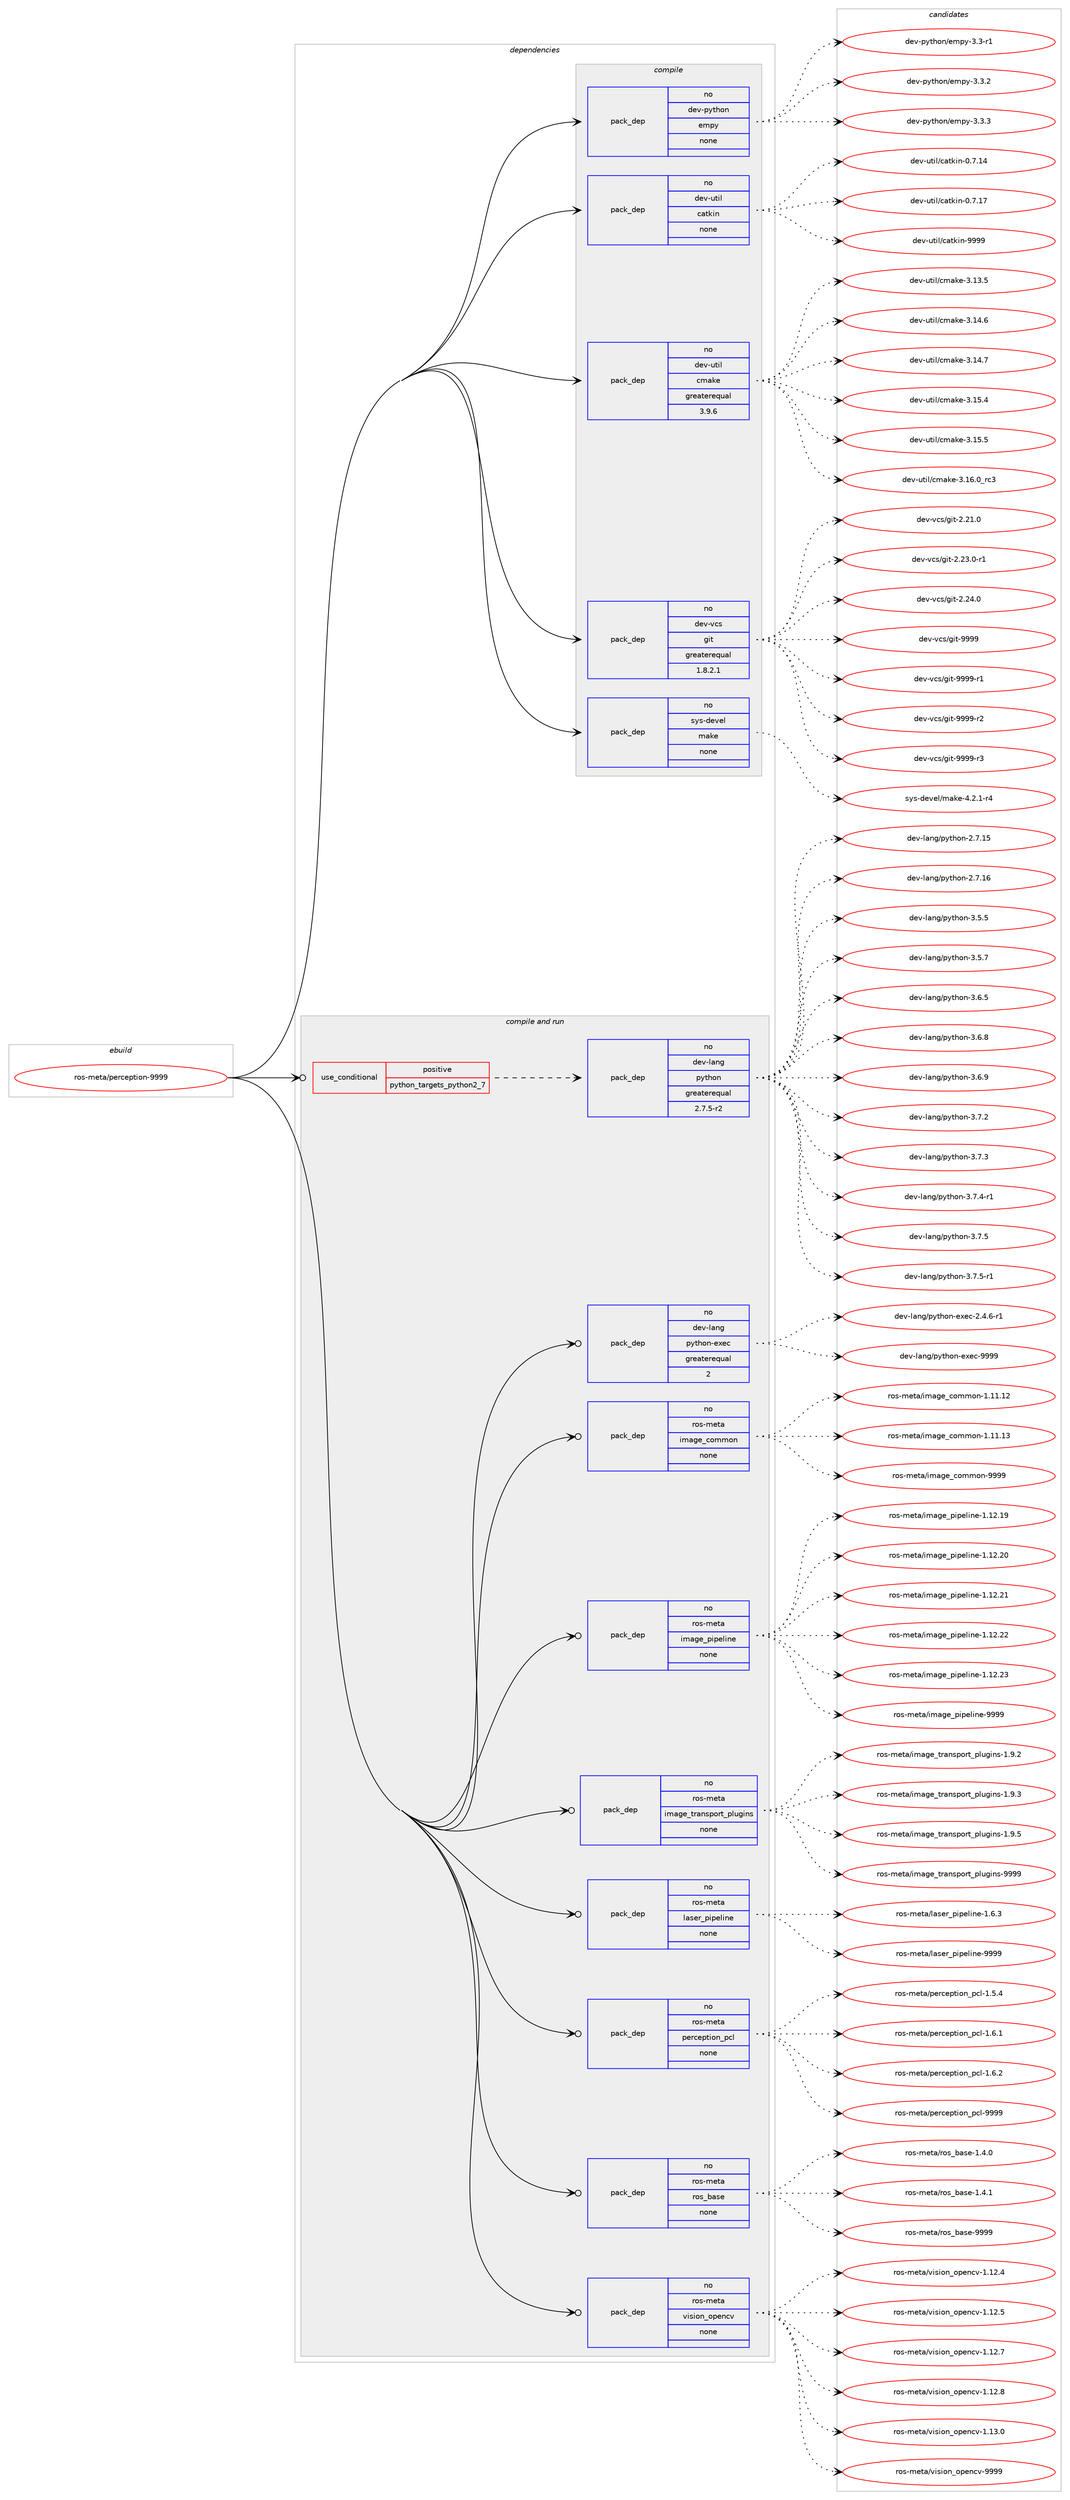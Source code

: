 digraph prolog {

# *************
# Graph options
# *************

newrank=true;
concentrate=true;
compound=true;
graph [rankdir=LR,fontname=Helvetica,fontsize=10,ranksep=1.5];#, ranksep=2.5, nodesep=0.2];
edge  [arrowhead=vee];
node  [fontname=Helvetica,fontsize=10];

# **********
# The ebuild
# **********

subgraph cluster_leftcol {
color=gray;
rank=same;
label=<<i>ebuild</i>>;
id [label="ros-meta/perception-9999", color=red, width=4, href="../ros-meta/perception-9999.svg"];
}

# ****************
# The dependencies
# ****************

subgraph cluster_midcol {
color=gray;
label=<<i>dependencies</i>>;
subgraph cluster_compile {
fillcolor="#eeeeee";
style=filled;
label=<<i>compile</i>>;
subgraph pack626017 {
dependency847360 [label=<<TABLE BORDER="0" CELLBORDER="1" CELLSPACING="0" CELLPADDING="4" WIDTH="220"><TR><TD ROWSPAN="6" CELLPADDING="30">pack_dep</TD></TR><TR><TD WIDTH="110">no</TD></TR><TR><TD>dev-python</TD></TR><TR><TD>empy</TD></TR><TR><TD>none</TD></TR><TR><TD></TD></TR></TABLE>>, shape=none, color=blue];
}
id:e -> dependency847360:w [weight=20,style="solid",arrowhead="vee"];
subgraph pack626018 {
dependency847361 [label=<<TABLE BORDER="0" CELLBORDER="1" CELLSPACING="0" CELLPADDING="4" WIDTH="220"><TR><TD ROWSPAN="6" CELLPADDING="30">pack_dep</TD></TR><TR><TD WIDTH="110">no</TD></TR><TR><TD>dev-util</TD></TR><TR><TD>catkin</TD></TR><TR><TD>none</TD></TR><TR><TD></TD></TR></TABLE>>, shape=none, color=blue];
}
id:e -> dependency847361:w [weight=20,style="solid",arrowhead="vee"];
subgraph pack626019 {
dependency847362 [label=<<TABLE BORDER="0" CELLBORDER="1" CELLSPACING="0" CELLPADDING="4" WIDTH="220"><TR><TD ROWSPAN="6" CELLPADDING="30">pack_dep</TD></TR><TR><TD WIDTH="110">no</TD></TR><TR><TD>dev-util</TD></TR><TR><TD>cmake</TD></TR><TR><TD>greaterequal</TD></TR><TR><TD>3.9.6</TD></TR></TABLE>>, shape=none, color=blue];
}
id:e -> dependency847362:w [weight=20,style="solid",arrowhead="vee"];
subgraph pack626020 {
dependency847363 [label=<<TABLE BORDER="0" CELLBORDER="1" CELLSPACING="0" CELLPADDING="4" WIDTH="220"><TR><TD ROWSPAN="6" CELLPADDING="30">pack_dep</TD></TR><TR><TD WIDTH="110">no</TD></TR><TR><TD>dev-vcs</TD></TR><TR><TD>git</TD></TR><TR><TD>greaterequal</TD></TR><TR><TD>1.8.2.1</TD></TR></TABLE>>, shape=none, color=blue];
}
id:e -> dependency847363:w [weight=20,style="solid",arrowhead="vee"];
subgraph pack626021 {
dependency847364 [label=<<TABLE BORDER="0" CELLBORDER="1" CELLSPACING="0" CELLPADDING="4" WIDTH="220"><TR><TD ROWSPAN="6" CELLPADDING="30">pack_dep</TD></TR><TR><TD WIDTH="110">no</TD></TR><TR><TD>sys-devel</TD></TR><TR><TD>make</TD></TR><TR><TD>none</TD></TR><TR><TD></TD></TR></TABLE>>, shape=none, color=blue];
}
id:e -> dependency847364:w [weight=20,style="solid",arrowhead="vee"];
}
subgraph cluster_compileandrun {
fillcolor="#eeeeee";
style=filled;
label=<<i>compile and run</i>>;
subgraph cond206409 {
dependency847365 [label=<<TABLE BORDER="0" CELLBORDER="1" CELLSPACING="0" CELLPADDING="4"><TR><TD ROWSPAN="3" CELLPADDING="10">use_conditional</TD></TR><TR><TD>positive</TD></TR><TR><TD>python_targets_python2_7</TD></TR></TABLE>>, shape=none, color=red];
subgraph pack626022 {
dependency847366 [label=<<TABLE BORDER="0" CELLBORDER="1" CELLSPACING="0" CELLPADDING="4" WIDTH="220"><TR><TD ROWSPAN="6" CELLPADDING="30">pack_dep</TD></TR><TR><TD WIDTH="110">no</TD></TR><TR><TD>dev-lang</TD></TR><TR><TD>python</TD></TR><TR><TD>greaterequal</TD></TR><TR><TD>2.7.5-r2</TD></TR></TABLE>>, shape=none, color=blue];
}
dependency847365:e -> dependency847366:w [weight=20,style="dashed",arrowhead="vee"];
}
id:e -> dependency847365:w [weight=20,style="solid",arrowhead="odotvee"];
subgraph pack626023 {
dependency847367 [label=<<TABLE BORDER="0" CELLBORDER="1" CELLSPACING="0" CELLPADDING="4" WIDTH="220"><TR><TD ROWSPAN="6" CELLPADDING="30">pack_dep</TD></TR><TR><TD WIDTH="110">no</TD></TR><TR><TD>dev-lang</TD></TR><TR><TD>python-exec</TD></TR><TR><TD>greaterequal</TD></TR><TR><TD>2</TD></TR></TABLE>>, shape=none, color=blue];
}
id:e -> dependency847367:w [weight=20,style="solid",arrowhead="odotvee"];
subgraph pack626024 {
dependency847368 [label=<<TABLE BORDER="0" CELLBORDER="1" CELLSPACING="0" CELLPADDING="4" WIDTH="220"><TR><TD ROWSPAN="6" CELLPADDING="30">pack_dep</TD></TR><TR><TD WIDTH="110">no</TD></TR><TR><TD>ros-meta</TD></TR><TR><TD>image_common</TD></TR><TR><TD>none</TD></TR><TR><TD></TD></TR></TABLE>>, shape=none, color=blue];
}
id:e -> dependency847368:w [weight=20,style="solid",arrowhead="odotvee"];
subgraph pack626025 {
dependency847369 [label=<<TABLE BORDER="0" CELLBORDER="1" CELLSPACING="0" CELLPADDING="4" WIDTH="220"><TR><TD ROWSPAN="6" CELLPADDING="30">pack_dep</TD></TR><TR><TD WIDTH="110">no</TD></TR><TR><TD>ros-meta</TD></TR><TR><TD>image_pipeline</TD></TR><TR><TD>none</TD></TR><TR><TD></TD></TR></TABLE>>, shape=none, color=blue];
}
id:e -> dependency847369:w [weight=20,style="solid",arrowhead="odotvee"];
subgraph pack626026 {
dependency847370 [label=<<TABLE BORDER="0" CELLBORDER="1" CELLSPACING="0" CELLPADDING="4" WIDTH="220"><TR><TD ROWSPAN="6" CELLPADDING="30">pack_dep</TD></TR><TR><TD WIDTH="110">no</TD></TR><TR><TD>ros-meta</TD></TR><TR><TD>image_transport_plugins</TD></TR><TR><TD>none</TD></TR><TR><TD></TD></TR></TABLE>>, shape=none, color=blue];
}
id:e -> dependency847370:w [weight=20,style="solid",arrowhead="odotvee"];
subgraph pack626027 {
dependency847371 [label=<<TABLE BORDER="0" CELLBORDER="1" CELLSPACING="0" CELLPADDING="4" WIDTH="220"><TR><TD ROWSPAN="6" CELLPADDING="30">pack_dep</TD></TR><TR><TD WIDTH="110">no</TD></TR><TR><TD>ros-meta</TD></TR><TR><TD>laser_pipeline</TD></TR><TR><TD>none</TD></TR><TR><TD></TD></TR></TABLE>>, shape=none, color=blue];
}
id:e -> dependency847371:w [weight=20,style="solid",arrowhead="odotvee"];
subgraph pack626028 {
dependency847372 [label=<<TABLE BORDER="0" CELLBORDER="1" CELLSPACING="0" CELLPADDING="4" WIDTH="220"><TR><TD ROWSPAN="6" CELLPADDING="30">pack_dep</TD></TR><TR><TD WIDTH="110">no</TD></TR><TR><TD>ros-meta</TD></TR><TR><TD>perception_pcl</TD></TR><TR><TD>none</TD></TR><TR><TD></TD></TR></TABLE>>, shape=none, color=blue];
}
id:e -> dependency847372:w [weight=20,style="solid",arrowhead="odotvee"];
subgraph pack626029 {
dependency847373 [label=<<TABLE BORDER="0" CELLBORDER="1" CELLSPACING="0" CELLPADDING="4" WIDTH="220"><TR><TD ROWSPAN="6" CELLPADDING="30">pack_dep</TD></TR><TR><TD WIDTH="110">no</TD></TR><TR><TD>ros-meta</TD></TR><TR><TD>ros_base</TD></TR><TR><TD>none</TD></TR><TR><TD></TD></TR></TABLE>>, shape=none, color=blue];
}
id:e -> dependency847373:w [weight=20,style="solid",arrowhead="odotvee"];
subgraph pack626030 {
dependency847374 [label=<<TABLE BORDER="0" CELLBORDER="1" CELLSPACING="0" CELLPADDING="4" WIDTH="220"><TR><TD ROWSPAN="6" CELLPADDING="30">pack_dep</TD></TR><TR><TD WIDTH="110">no</TD></TR><TR><TD>ros-meta</TD></TR><TR><TD>vision_opencv</TD></TR><TR><TD>none</TD></TR><TR><TD></TD></TR></TABLE>>, shape=none, color=blue];
}
id:e -> dependency847374:w [weight=20,style="solid",arrowhead="odotvee"];
}
subgraph cluster_run {
fillcolor="#eeeeee";
style=filled;
label=<<i>run</i>>;
}
}

# **************
# The candidates
# **************

subgraph cluster_choices {
rank=same;
color=gray;
label=<<i>candidates</i>>;

subgraph choice626017 {
color=black;
nodesep=1;
choice1001011184511212111610411111047101109112121455146514511449 [label="dev-python/empy-3.3-r1", color=red, width=4,href="../dev-python/empy-3.3-r1.svg"];
choice1001011184511212111610411111047101109112121455146514650 [label="dev-python/empy-3.3.2", color=red, width=4,href="../dev-python/empy-3.3.2.svg"];
choice1001011184511212111610411111047101109112121455146514651 [label="dev-python/empy-3.3.3", color=red, width=4,href="../dev-python/empy-3.3.3.svg"];
dependency847360:e -> choice1001011184511212111610411111047101109112121455146514511449:w [style=dotted,weight="100"];
dependency847360:e -> choice1001011184511212111610411111047101109112121455146514650:w [style=dotted,weight="100"];
dependency847360:e -> choice1001011184511212111610411111047101109112121455146514651:w [style=dotted,weight="100"];
}
subgraph choice626018 {
color=black;
nodesep=1;
choice1001011184511711610510847999711610710511045484655464952 [label="dev-util/catkin-0.7.14", color=red, width=4,href="../dev-util/catkin-0.7.14.svg"];
choice1001011184511711610510847999711610710511045484655464955 [label="dev-util/catkin-0.7.17", color=red, width=4,href="../dev-util/catkin-0.7.17.svg"];
choice100101118451171161051084799971161071051104557575757 [label="dev-util/catkin-9999", color=red, width=4,href="../dev-util/catkin-9999.svg"];
dependency847361:e -> choice1001011184511711610510847999711610710511045484655464952:w [style=dotted,weight="100"];
dependency847361:e -> choice1001011184511711610510847999711610710511045484655464955:w [style=dotted,weight="100"];
dependency847361:e -> choice100101118451171161051084799971161071051104557575757:w [style=dotted,weight="100"];
}
subgraph choice626019 {
color=black;
nodesep=1;
choice1001011184511711610510847991099710710145514649514653 [label="dev-util/cmake-3.13.5", color=red, width=4,href="../dev-util/cmake-3.13.5.svg"];
choice1001011184511711610510847991099710710145514649524654 [label="dev-util/cmake-3.14.6", color=red, width=4,href="../dev-util/cmake-3.14.6.svg"];
choice1001011184511711610510847991099710710145514649524655 [label="dev-util/cmake-3.14.7", color=red, width=4,href="../dev-util/cmake-3.14.7.svg"];
choice1001011184511711610510847991099710710145514649534652 [label="dev-util/cmake-3.15.4", color=red, width=4,href="../dev-util/cmake-3.15.4.svg"];
choice1001011184511711610510847991099710710145514649534653 [label="dev-util/cmake-3.15.5", color=red, width=4,href="../dev-util/cmake-3.15.5.svg"];
choice1001011184511711610510847991099710710145514649544648951149951 [label="dev-util/cmake-3.16.0_rc3", color=red, width=4,href="../dev-util/cmake-3.16.0_rc3.svg"];
dependency847362:e -> choice1001011184511711610510847991099710710145514649514653:w [style=dotted,weight="100"];
dependency847362:e -> choice1001011184511711610510847991099710710145514649524654:w [style=dotted,weight="100"];
dependency847362:e -> choice1001011184511711610510847991099710710145514649524655:w [style=dotted,weight="100"];
dependency847362:e -> choice1001011184511711610510847991099710710145514649534652:w [style=dotted,weight="100"];
dependency847362:e -> choice1001011184511711610510847991099710710145514649534653:w [style=dotted,weight="100"];
dependency847362:e -> choice1001011184511711610510847991099710710145514649544648951149951:w [style=dotted,weight="100"];
}
subgraph choice626020 {
color=black;
nodesep=1;
choice10010111845118991154710310511645504650494648 [label="dev-vcs/git-2.21.0", color=red, width=4,href="../dev-vcs/git-2.21.0.svg"];
choice100101118451189911547103105116455046505146484511449 [label="dev-vcs/git-2.23.0-r1", color=red, width=4,href="../dev-vcs/git-2.23.0-r1.svg"];
choice10010111845118991154710310511645504650524648 [label="dev-vcs/git-2.24.0", color=red, width=4,href="../dev-vcs/git-2.24.0.svg"];
choice1001011184511899115471031051164557575757 [label="dev-vcs/git-9999", color=red, width=4,href="../dev-vcs/git-9999.svg"];
choice10010111845118991154710310511645575757574511449 [label="dev-vcs/git-9999-r1", color=red, width=4,href="../dev-vcs/git-9999-r1.svg"];
choice10010111845118991154710310511645575757574511450 [label="dev-vcs/git-9999-r2", color=red, width=4,href="../dev-vcs/git-9999-r2.svg"];
choice10010111845118991154710310511645575757574511451 [label="dev-vcs/git-9999-r3", color=red, width=4,href="../dev-vcs/git-9999-r3.svg"];
dependency847363:e -> choice10010111845118991154710310511645504650494648:w [style=dotted,weight="100"];
dependency847363:e -> choice100101118451189911547103105116455046505146484511449:w [style=dotted,weight="100"];
dependency847363:e -> choice10010111845118991154710310511645504650524648:w [style=dotted,weight="100"];
dependency847363:e -> choice1001011184511899115471031051164557575757:w [style=dotted,weight="100"];
dependency847363:e -> choice10010111845118991154710310511645575757574511449:w [style=dotted,weight="100"];
dependency847363:e -> choice10010111845118991154710310511645575757574511450:w [style=dotted,weight="100"];
dependency847363:e -> choice10010111845118991154710310511645575757574511451:w [style=dotted,weight="100"];
}
subgraph choice626021 {
color=black;
nodesep=1;
choice1151211154510010111810110847109971071014552465046494511452 [label="sys-devel/make-4.2.1-r4", color=red, width=4,href="../sys-devel/make-4.2.1-r4.svg"];
dependency847364:e -> choice1151211154510010111810110847109971071014552465046494511452:w [style=dotted,weight="100"];
}
subgraph choice626022 {
color=black;
nodesep=1;
choice10010111845108971101034711212111610411111045504655464953 [label="dev-lang/python-2.7.15", color=red, width=4,href="../dev-lang/python-2.7.15.svg"];
choice10010111845108971101034711212111610411111045504655464954 [label="dev-lang/python-2.7.16", color=red, width=4,href="../dev-lang/python-2.7.16.svg"];
choice100101118451089711010347112121116104111110455146534653 [label="dev-lang/python-3.5.5", color=red, width=4,href="../dev-lang/python-3.5.5.svg"];
choice100101118451089711010347112121116104111110455146534655 [label="dev-lang/python-3.5.7", color=red, width=4,href="../dev-lang/python-3.5.7.svg"];
choice100101118451089711010347112121116104111110455146544653 [label="dev-lang/python-3.6.5", color=red, width=4,href="../dev-lang/python-3.6.5.svg"];
choice100101118451089711010347112121116104111110455146544656 [label="dev-lang/python-3.6.8", color=red, width=4,href="../dev-lang/python-3.6.8.svg"];
choice100101118451089711010347112121116104111110455146544657 [label="dev-lang/python-3.6.9", color=red, width=4,href="../dev-lang/python-3.6.9.svg"];
choice100101118451089711010347112121116104111110455146554650 [label="dev-lang/python-3.7.2", color=red, width=4,href="../dev-lang/python-3.7.2.svg"];
choice100101118451089711010347112121116104111110455146554651 [label="dev-lang/python-3.7.3", color=red, width=4,href="../dev-lang/python-3.7.3.svg"];
choice1001011184510897110103471121211161041111104551465546524511449 [label="dev-lang/python-3.7.4-r1", color=red, width=4,href="../dev-lang/python-3.7.4-r1.svg"];
choice100101118451089711010347112121116104111110455146554653 [label="dev-lang/python-3.7.5", color=red, width=4,href="../dev-lang/python-3.7.5.svg"];
choice1001011184510897110103471121211161041111104551465546534511449 [label="dev-lang/python-3.7.5-r1", color=red, width=4,href="../dev-lang/python-3.7.5-r1.svg"];
dependency847366:e -> choice10010111845108971101034711212111610411111045504655464953:w [style=dotted,weight="100"];
dependency847366:e -> choice10010111845108971101034711212111610411111045504655464954:w [style=dotted,weight="100"];
dependency847366:e -> choice100101118451089711010347112121116104111110455146534653:w [style=dotted,weight="100"];
dependency847366:e -> choice100101118451089711010347112121116104111110455146534655:w [style=dotted,weight="100"];
dependency847366:e -> choice100101118451089711010347112121116104111110455146544653:w [style=dotted,weight="100"];
dependency847366:e -> choice100101118451089711010347112121116104111110455146544656:w [style=dotted,weight="100"];
dependency847366:e -> choice100101118451089711010347112121116104111110455146544657:w [style=dotted,weight="100"];
dependency847366:e -> choice100101118451089711010347112121116104111110455146554650:w [style=dotted,weight="100"];
dependency847366:e -> choice100101118451089711010347112121116104111110455146554651:w [style=dotted,weight="100"];
dependency847366:e -> choice1001011184510897110103471121211161041111104551465546524511449:w [style=dotted,weight="100"];
dependency847366:e -> choice100101118451089711010347112121116104111110455146554653:w [style=dotted,weight="100"];
dependency847366:e -> choice1001011184510897110103471121211161041111104551465546534511449:w [style=dotted,weight="100"];
}
subgraph choice626023 {
color=black;
nodesep=1;
choice10010111845108971101034711212111610411111045101120101994550465246544511449 [label="dev-lang/python-exec-2.4.6-r1", color=red, width=4,href="../dev-lang/python-exec-2.4.6-r1.svg"];
choice10010111845108971101034711212111610411111045101120101994557575757 [label="dev-lang/python-exec-9999", color=red, width=4,href="../dev-lang/python-exec-9999.svg"];
dependency847367:e -> choice10010111845108971101034711212111610411111045101120101994550465246544511449:w [style=dotted,weight="100"];
dependency847367:e -> choice10010111845108971101034711212111610411111045101120101994557575757:w [style=dotted,weight="100"];
}
subgraph choice626024 {
color=black;
nodesep=1;
choice1141111154510910111697471051099710310195991111091091111104549464949464950 [label="ros-meta/image_common-1.11.12", color=red, width=4,href="../ros-meta/image_common-1.11.12.svg"];
choice1141111154510910111697471051099710310195991111091091111104549464949464951 [label="ros-meta/image_common-1.11.13", color=red, width=4,href="../ros-meta/image_common-1.11.13.svg"];
choice1141111154510910111697471051099710310195991111091091111104557575757 [label="ros-meta/image_common-9999", color=red, width=4,href="../ros-meta/image_common-9999.svg"];
dependency847368:e -> choice1141111154510910111697471051099710310195991111091091111104549464949464950:w [style=dotted,weight="100"];
dependency847368:e -> choice1141111154510910111697471051099710310195991111091091111104549464949464951:w [style=dotted,weight="100"];
dependency847368:e -> choice1141111154510910111697471051099710310195991111091091111104557575757:w [style=dotted,weight="100"];
}
subgraph choice626025 {
color=black;
nodesep=1;
choice11411111545109101116974710510997103101951121051121011081051101014549464950464957 [label="ros-meta/image_pipeline-1.12.19", color=red, width=4,href="../ros-meta/image_pipeline-1.12.19.svg"];
choice11411111545109101116974710510997103101951121051121011081051101014549464950465048 [label="ros-meta/image_pipeline-1.12.20", color=red, width=4,href="../ros-meta/image_pipeline-1.12.20.svg"];
choice11411111545109101116974710510997103101951121051121011081051101014549464950465049 [label="ros-meta/image_pipeline-1.12.21", color=red, width=4,href="../ros-meta/image_pipeline-1.12.21.svg"];
choice11411111545109101116974710510997103101951121051121011081051101014549464950465050 [label="ros-meta/image_pipeline-1.12.22", color=red, width=4,href="../ros-meta/image_pipeline-1.12.22.svg"];
choice11411111545109101116974710510997103101951121051121011081051101014549464950465051 [label="ros-meta/image_pipeline-1.12.23", color=red, width=4,href="../ros-meta/image_pipeline-1.12.23.svg"];
choice11411111545109101116974710510997103101951121051121011081051101014557575757 [label="ros-meta/image_pipeline-9999", color=red, width=4,href="../ros-meta/image_pipeline-9999.svg"];
dependency847369:e -> choice11411111545109101116974710510997103101951121051121011081051101014549464950464957:w [style=dotted,weight="100"];
dependency847369:e -> choice11411111545109101116974710510997103101951121051121011081051101014549464950465048:w [style=dotted,weight="100"];
dependency847369:e -> choice11411111545109101116974710510997103101951121051121011081051101014549464950465049:w [style=dotted,weight="100"];
dependency847369:e -> choice11411111545109101116974710510997103101951121051121011081051101014549464950465050:w [style=dotted,weight="100"];
dependency847369:e -> choice11411111545109101116974710510997103101951121051121011081051101014549464950465051:w [style=dotted,weight="100"];
dependency847369:e -> choice11411111545109101116974710510997103101951121051121011081051101014557575757:w [style=dotted,weight="100"];
}
subgraph choice626026 {
color=black;
nodesep=1;
choice11411111545109101116974710510997103101951161149711011511211111411695112108117103105110115454946574650 [label="ros-meta/image_transport_plugins-1.9.2", color=red, width=4,href="../ros-meta/image_transport_plugins-1.9.2.svg"];
choice11411111545109101116974710510997103101951161149711011511211111411695112108117103105110115454946574651 [label="ros-meta/image_transport_plugins-1.9.3", color=red, width=4,href="../ros-meta/image_transport_plugins-1.9.3.svg"];
choice11411111545109101116974710510997103101951161149711011511211111411695112108117103105110115454946574653 [label="ros-meta/image_transport_plugins-1.9.5", color=red, width=4,href="../ros-meta/image_transport_plugins-1.9.5.svg"];
choice114111115451091011169747105109971031019511611497110115112111114116951121081171031051101154557575757 [label="ros-meta/image_transport_plugins-9999", color=red, width=4,href="../ros-meta/image_transport_plugins-9999.svg"];
dependency847370:e -> choice11411111545109101116974710510997103101951161149711011511211111411695112108117103105110115454946574650:w [style=dotted,weight="100"];
dependency847370:e -> choice11411111545109101116974710510997103101951161149711011511211111411695112108117103105110115454946574651:w [style=dotted,weight="100"];
dependency847370:e -> choice11411111545109101116974710510997103101951161149711011511211111411695112108117103105110115454946574653:w [style=dotted,weight="100"];
dependency847370:e -> choice114111115451091011169747105109971031019511611497110115112111114116951121081171031051101154557575757:w [style=dotted,weight="100"];
}
subgraph choice626027 {
color=black;
nodesep=1;
choice1141111154510910111697471089711510111495112105112101108105110101454946544651 [label="ros-meta/laser_pipeline-1.6.3", color=red, width=4,href="../ros-meta/laser_pipeline-1.6.3.svg"];
choice11411111545109101116974710897115101114951121051121011081051101014557575757 [label="ros-meta/laser_pipeline-9999", color=red, width=4,href="../ros-meta/laser_pipeline-9999.svg"];
dependency847371:e -> choice1141111154510910111697471089711510111495112105112101108105110101454946544651:w [style=dotted,weight="100"];
dependency847371:e -> choice11411111545109101116974710897115101114951121051121011081051101014557575757:w [style=dotted,weight="100"];
}
subgraph choice626028 {
color=black;
nodesep=1;
choice114111115451091011169747112101114991011121161051111109511299108454946534652 [label="ros-meta/perception_pcl-1.5.4", color=red, width=4,href="../ros-meta/perception_pcl-1.5.4.svg"];
choice114111115451091011169747112101114991011121161051111109511299108454946544649 [label="ros-meta/perception_pcl-1.6.1", color=red, width=4,href="../ros-meta/perception_pcl-1.6.1.svg"];
choice114111115451091011169747112101114991011121161051111109511299108454946544650 [label="ros-meta/perception_pcl-1.6.2", color=red, width=4,href="../ros-meta/perception_pcl-1.6.2.svg"];
choice1141111154510910111697471121011149910111211610511111095112991084557575757 [label="ros-meta/perception_pcl-9999", color=red, width=4,href="../ros-meta/perception_pcl-9999.svg"];
dependency847372:e -> choice114111115451091011169747112101114991011121161051111109511299108454946534652:w [style=dotted,weight="100"];
dependency847372:e -> choice114111115451091011169747112101114991011121161051111109511299108454946544649:w [style=dotted,weight="100"];
dependency847372:e -> choice114111115451091011169747112101114991011121161051111109511299108454946544650:w [style=dotted,weight="100"];
dependency847372:e -> choice1141111154510910111697471121011149910111211610511111095112991084557575757:w [style=dotted,weight="100"];
}
subgraph choice626029 {
color=black;
nodesep=1;
choice114111115451091011169747114111115959897115101454946524648 [label="ros-meta/ros_base-1.4.0", color=red, width=4,href="../ros-meta/ros_base-1.4.0.svg"];
choice114111115451091011169747114111115959897115101454946524649 [label="ros-meta/ros_base-1.4.1", color=red, width=4,href="../ros-meta/ros_base-1.4.1.svg"];
choice1141111154510910111697471141111159598971151014557575757 [label="ros-meta/ros_base-9999", color=red, width=4,href="../ros-meta/ros_base-9999.svg"];
dependency847373:e -> choice114111115451091011169747114111115959897115101454946524648:w [style=dotted,weight="100"];
dependency847373:e -> choice114111115451091011169747114111115959897115101454946524649:w [style=dotted,weight="100"];
dependency847373:e -> choice1141111154510910111697471141111159598971151014557575757:w [style=dotted,weight="100"];
}
subgraph choice626030 {
color=black;
nodesep=1;
choice114111115451091011169747118105115105111110951111121011109911845494649504652 [label="ros-meta/vision_opencv-1.12.4", color=red, width=4,href="../ros-meta/vision_opencv-1.12.4.svg"];
choice114111115451091011169747118105115105111110951111121011109911845494649504653 [label="ros-meta/vision_opencv-1.12.5", color=red, width=4,href="../ros-meta/vision_opencv-1.12.5.svg"];
choice114111115451091011169747118105115105111110951111121011109911845494649504655 [label="ros-meta/vision_opencv-1.12.7", color=red, width=4,href="../ros-meta/vision_opencv-1.12.7.svg"];
choice114111115451091011169747118105115105111110951111121011109911845494649504656 [label="ros-meta/vision_opencv-1.12.8", color=red, width=4,href="../ros-meta/vision_opencv-1.12.8.svg"];
choice114111115451091011169747118105115105111110951111121011109911845494649514648 [label="ros-meta/vision_opencv-1.13.0", color=red, width=4,href="../ros-meta/vision_opencv-1.13.0.svg"];
choice11411111545109101116974711810511510511111095111112101110991184557575757 [label="ros-meta/vision_opencv-9999", color=red, width=4,href="../ros-meta/vision_opencv-9999.svg"];
dependency847374:e -> choice114111115451091011169747118105115105111110951111121011109911845494649504652:w [style=dotted,weight="100"];
dependency847374:e -> choice114111115451091011169747118105115105111110951111121011109911845494649504653:w [style=dotted,weight="100"];
dependency847374:e -> choice114111115451091011169747118105115105111110951111121011109911845494649504655:w [style=dotted,weight="100"];
dependency847374:e -> choice114111115451091011169747118105115105111110951111121011109911845494649504656:w [style=dotted,weight="100"];
dependency847374:e -> choice114111115451091011169747118105115105111110951111121011109911845494649514648:w [style=dotted,weight="100"];
dependency847374:e -> choice11411111545109101116974711810511510511111095111112101110991184557575757:w [style=dotted,weight="100"];
}
}

}
